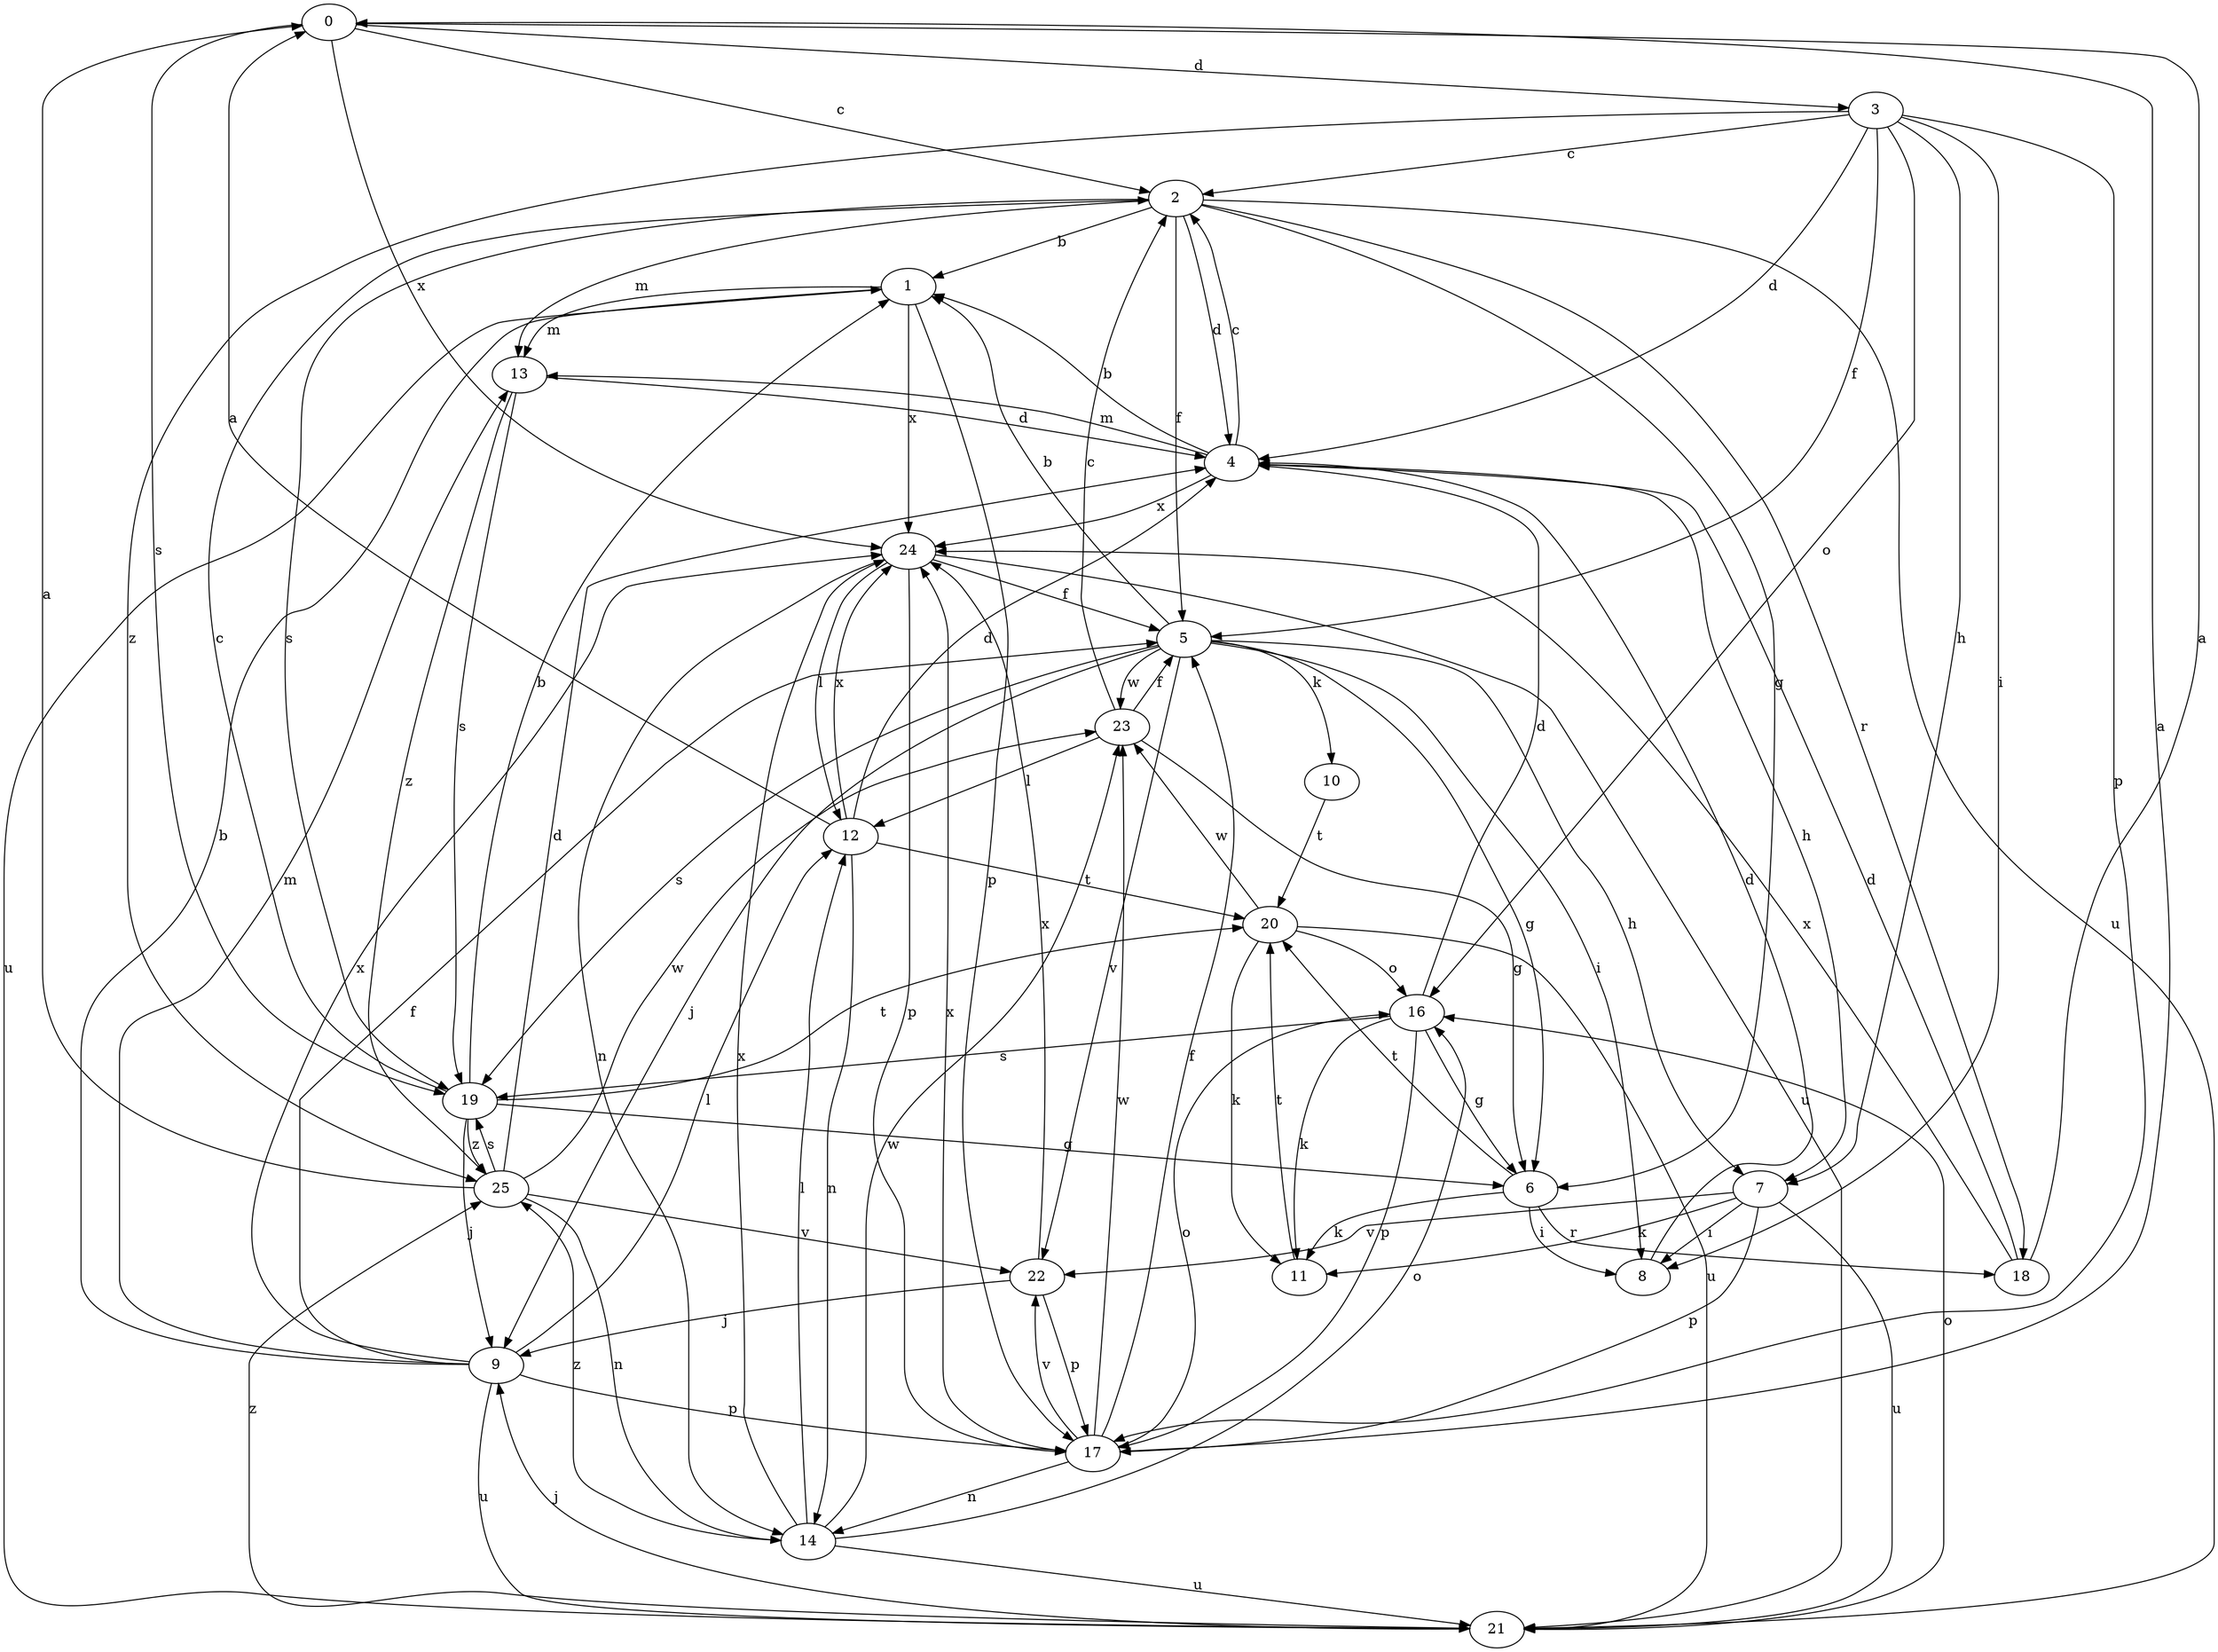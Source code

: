 strict digraph  {
0;
1;
2;
3;
4;
5;
6;
7;
8;
9;
10;
11;
12;
13;
14;
16;
17;
18;
19;
20;
21;
22;
23;
24;
25;
0 -> 2  [label=c];
0 -> 3  [label=d];
0 -> 19  [label=s];
0 -> 24  [label=x];
1 -> 13  [label=m];
1 -> 17  [label=p];
1 -> 21  [label=u];
1 -> 24  [label=x];
2 -> 1  [label=b];
2 -> 4  [label=d];
2 -> 5  [label=f];
2 -> 6  [label=g];
2 -> 13  [label=m];
2 -> 18  [label=r];
2 -> 19  [label=s];
2 -> 21  [label=u];
3 -> 2  [label=c];
3 -> 4  [label=d];
3 -> 5  [label=f];
3 -> 7  [label=h];
3 -> 8  [label=i];
3 -> 16  [label=o];
3 -> 17  [label=p];
3 -> 25  [label=z];
4 -> 1  [label=b];
4 -> 2  [label=c];
4 -> 7  [label=h];
4 -> 13  [label=m];
4 -> 24  [label=x];
5 -> 1  [label=b];
5 -> 6  [label=g];
5 -> 7  [label=h];
5 -> 8  [label=i];
5 -> 9  [label=j];
5 -> 10  [label=k];
5 -> 19  [label=s];
5 -> 22  [label=v];
5 -> 23  [label=w];
6 -> 8  [label=i];
6 -> 11  [label=k];
6 -> 18  [label=r];
6 -> 20  [label=t];
7 -> 8  [label=i];
7 -> 11  [label=k];
7 -> 17  [label=p];
7 -> 21  [label=u];
7 -> 22  [label=v];
8 -> 4  [label=d];
9 -> 1  [label=b];
9 -> 5  [label=f];
9 -> 12  [label=l];
9 -> 13  [label=m];
9 -> 17  [label=p];
9 -> 21  [label=u];
9 -> 24  [label=x];
10 -> 20  [label=t];
11 -> 20  [label=t];
12 -> 0  [label=a];
12 -> 4  [label=d];
12 -> 14  [label=n];
12 -> 20  [label=t];
12 -> 24  [label=x];
13 -> 4  [label=d];
13 -> 19  [label=s];
13 -> 25  [label=z];
14 -> 12  [label=l];
14 -> 16  [label=o];
14 -> 21  [label=u];
14 -> 23  [label=w];
14 -> 24  [label=x];
14 -> 25  [label=z];
16 -> 4  [label=d];
16 -> 6  [label=g];
16 -> 11  [label=k];
16 -> 17  [label=p];
16 -> 19  [label=s];
17 -> 0  [label=a];
17 -> 5  [label=f];
17 -> 14  [label=n];
17 -> 16  [label=o];
17 -> 22  [label=v];
17 -> 23  [label=w];
17 -> 24  [label=x];
18 -> 0  [label=a];
18 -> 4  [label=d];
18 -> 24  [label=x];
19 -> 1  [label=b];
19 -> 2  [label=c];
19 -> 6  [label=g];
19 -> 9  [label=j];
19 -> 20  [label=t];
19 -> 25  [label=z];
20 -> 11  [label=k];
20 -> 16  [label=o];
20 -> 21  [label=u];
20 -> 23  [label=w];
21 -> 9  [label=j];
21 -> 16  [label=o];
21 -> 25  [label=z];
22 -> 9  [label=j];
22 -> 17  [label=p];
22 -> 24  [label=x];
23 -> 2  [label=c];
23 -> 5  [label=f];
23 -> 6  [label=g];
23 -> 12  [label=l];
24 -> 5  [label=f];
24 -> 12  [label=l];
24 -> 14  [label=n];
24 -> 17  [label=p];
24 -> 21  [label=u];
25 -> 0  [label=a];
25 -> 4  [label=d];
25 -> 14  [label=n];
25 -> 19  [label=s];
25 -> 22  [label=v];
25 -> 23  [label=w];
}
